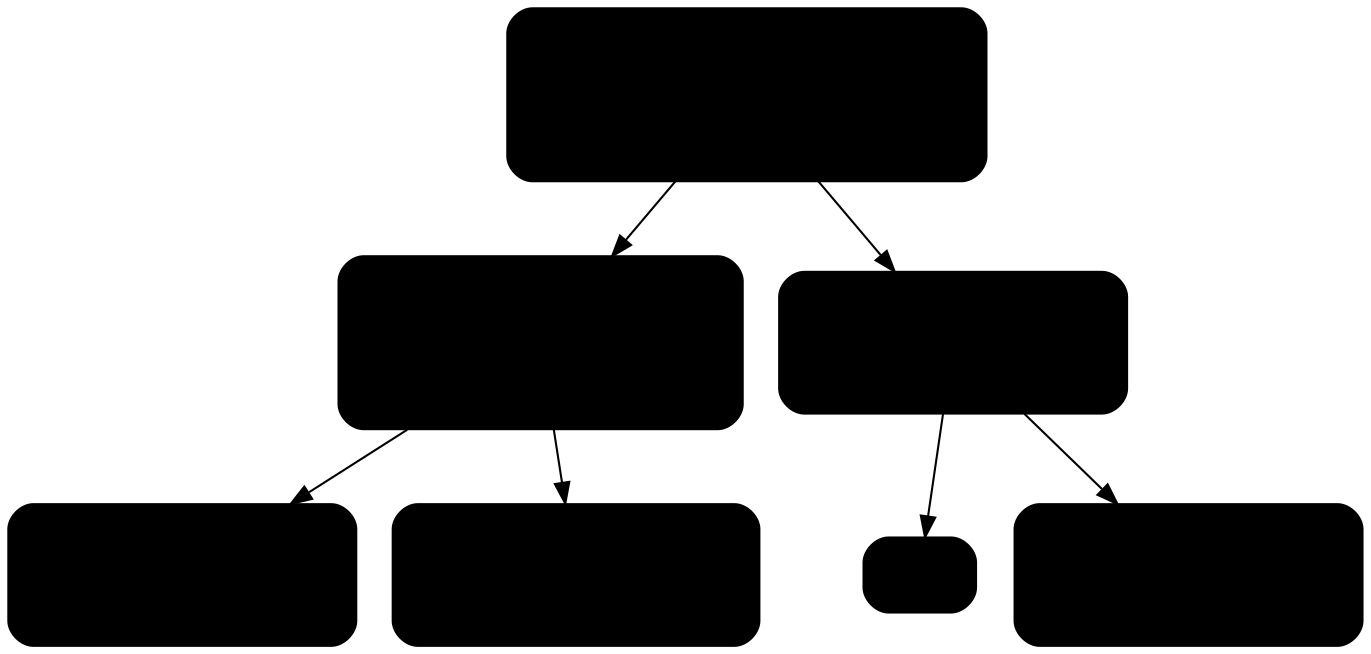 digraph Tree {
node [shape=box, style="filled, rounded", color="black", fontname=helvetica] ;
edge [fontname=helvetica] ;

11 [label="f16 <= 6182\ngini = 0.74\nsamples = 2500\nvalue = [800, 1500, 300, 550]\nclass = 1"] ;

12 [label="f16 <= 100\ngini = 0.64\nsamples = 1900\nvalue = [800, 1100, 0, 0]\nclass = 1"] ;
11 -> 12 ;

13 [label="gini = 0.0\nsamples = 800\nvalue = [800, 0, 0, 0]\nclass = 0"] ;
12 -> 13 ;

14 [label="gini = 0.0\nsamples = 1100\nvalue = [0, 1100, 0, 0]\nclass = 1"] ;
12 -> 14 ;

15 [label="f17 <= 999\ngini = 0.50\nsamples = 600\nvalue = [0, 400, 300, 550]\nclass = 3"] ;
11 -> 15 ;

15 [label="gini = 0.0\nsamples = 300\nvalue = [0, 0, 300, 0]\nclass = 2"] ;
15 -> 16 ;

17 [label="gini = 0.0\nsamples = 300\nvalue = [0, 0, 0, 550]\nclass = 3"] ;
15 -> 17 ;
}
